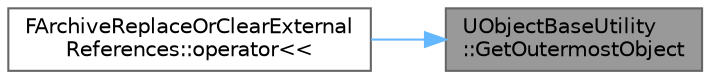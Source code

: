 digraph "UObjectBaseUtility::GetOutermostObject"
{
 // INTERACTIVE_SVG=YES
 // LATEX_PDF_SIZE
  bgcolor="transparent";
  edge [fontname=Helvetica,fontsize=10,labelfontname=Helvetica,labelfontsize=10];
  node [fontname=Helvetica,fontsize=10,shape=box,height=0.2,width=0.4];
  rankdir="RL";
  Node1 [id="Node000001",label="UObjectBaseUtility\l::GetOutermostObject",height=0.2,width=0.4,color="gray40", fillcolor="grey60", style="filled", fontcolor="black",tooltip="Walks up the list of outers until it finds the top-level one that isn't a package."];
  Node1 -> Node2 [id="edge1_Node000001_Node000002",dir="back",color="steelblue1",style="solid",tooltip=" "];
  Node2 [id="Node000002",label="FArchiveReplaceOrClearExternal\lReferences::operator\<\<",height=0.2,width=0.4,color="grey40", fillcolor="white", style="filled",URL="$d7/d52/classFArchiveReplaceOrClearExternalReferences.html#aca527f2f7937076578d05aac9f501268",tooltip=" "];
}
